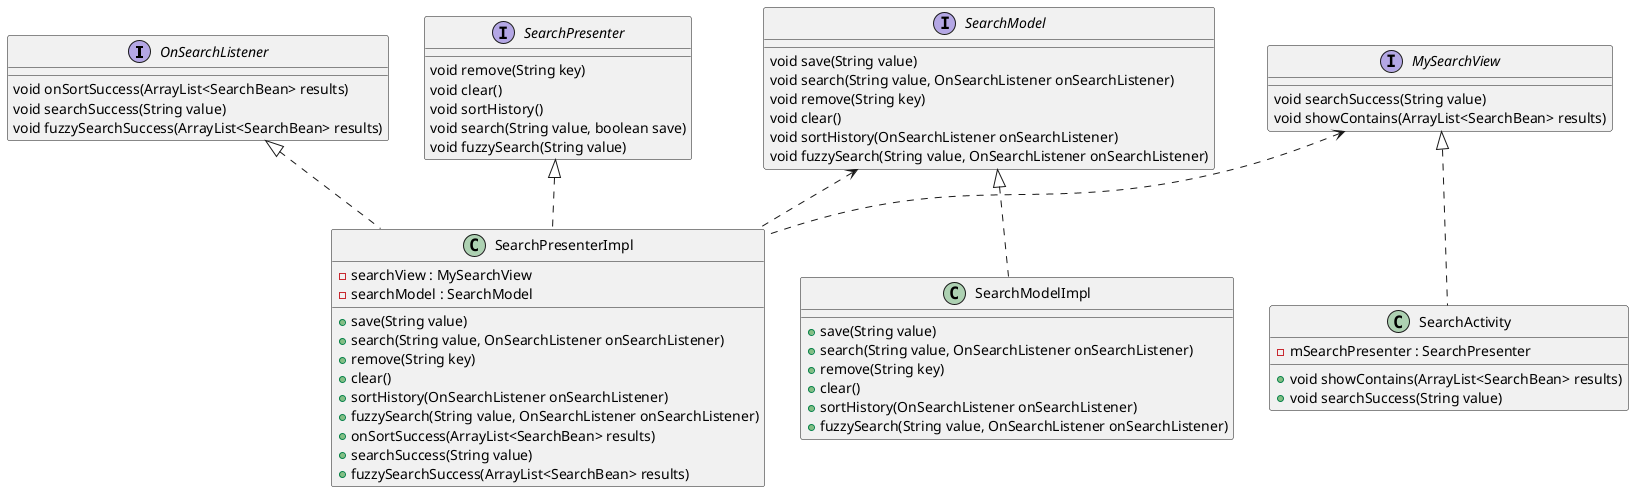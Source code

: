 'start
':点击标签页;
'if (是否为当前标签页) then (是)
'    :退出列表;
'else (否)
'    :移除当前标签页布局;
'    if (选择的标签页是否为主页) then (是)
'        :添加主页布局;
'    else (否)
'        :添加WebView布局;
'    endif
'    :退出列表;
'endif
'stop

@startuml
    interface OnSearchListener {
        void onSortSuccess(ArrayList<SearchBean> results)
        void searchSuccess(String value)
        void fuzzySearchSuccess(ArrayList<SearchBean> results)
    }
    interface SearchModel {
        void save(String value)
        void search(String value, OnSearchListener onSearchListener)
        void remove(String key)
        void clear()
        void sortHistory(OnSearchListener onSearchListener)
        void fuzzySearch(String value, OnSearchListener onSearchListener)
    }
    class SearchModelImpl implements SearchModel {
        + save(String value)
        + search(String value, OnSearchListener onSearchListener)
        + remove(String key)
        + clear()
        + sortHistory(OnSearchListener onSearchListener)
        + fuzzySearch(String value, OnSearchListener onSearchListener)
    }
    interface SearchPresenter {
        void remove(String key)
        void clear()
        void sortHistory()
        void search(String value, boolean save)
        void fuzzySearch(String value)
    }
    class SearchPresenterImpl implements SearchPresenter, OnSearchListener {
        - searchView : MySearchView
        - searchModel : SearchModel
        + save(String value)
        + search(String value, OnSearchListener onSearchListener)
        + remove(String key)
        + clear()
        + sortHistory(OnSearchListener onSearchListener)
        + fuzzySearch(String value, OnSearchListener onSearchListener)
        + onSortSuccess(ArrayList<SearchBean> results)
        + searchSuccess(String value)
        + fuzzySearchSuccess(ArrayList<SearchBean> results)
    }
    interface MySearchView {
        void searchSuccess(String value)
        void showContains(ArrayList<SearchBean> results)
    }
    class SearchActivity implements MySearchView {
        - mSearchPresenter : SearchPresenter
        + void showContains(ArrayList<SearchBean> results)
        + void searchSuccess(String value)
    }
MySearchView <.. SearchPresenterImpl
SearchModel <.. SearchPresenterImpl
@enduml